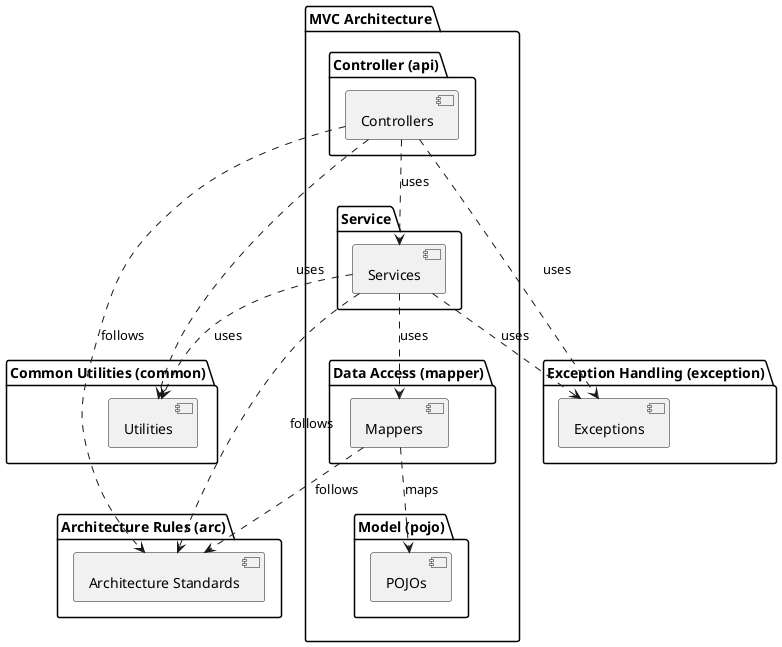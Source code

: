 @startuml

package "MVC Architecture" {

    package "Controller (api)" {
        [Controllers]
    }

    package "Service" {
        [Services]
    }

    package "Data Access (mapper)" {
        [Mappers]
    }

    package "Model (pojo)" {
        [POJOs]
    }

    [Controllers] ..> [Services] : uses
    [Services] ..> [Mappers] : uses
    [Mappers] ..> [POJOs] : maps
}

package "Common Utilities (common)" {
    [Utilities]
}

package "Exception Handling (exception)" {
    [Exceptions]
}

package "Architecture Rules (arc)" {
    [Architecture Standards]
}

' Relationships
[Services] ..> [Utilities] : uses
[Services] ..> [Exceptions] : uses
[Controllers] ..> [Exceptions] : uses
[Controllers] ..> [Utilities] : uses
[Controllers] ..> [Architecture Standards] : follows
[Services] ..> [Architecture Standards] : follows
[Mappers] ..> [Architecture Standards] : follows

@enduml

